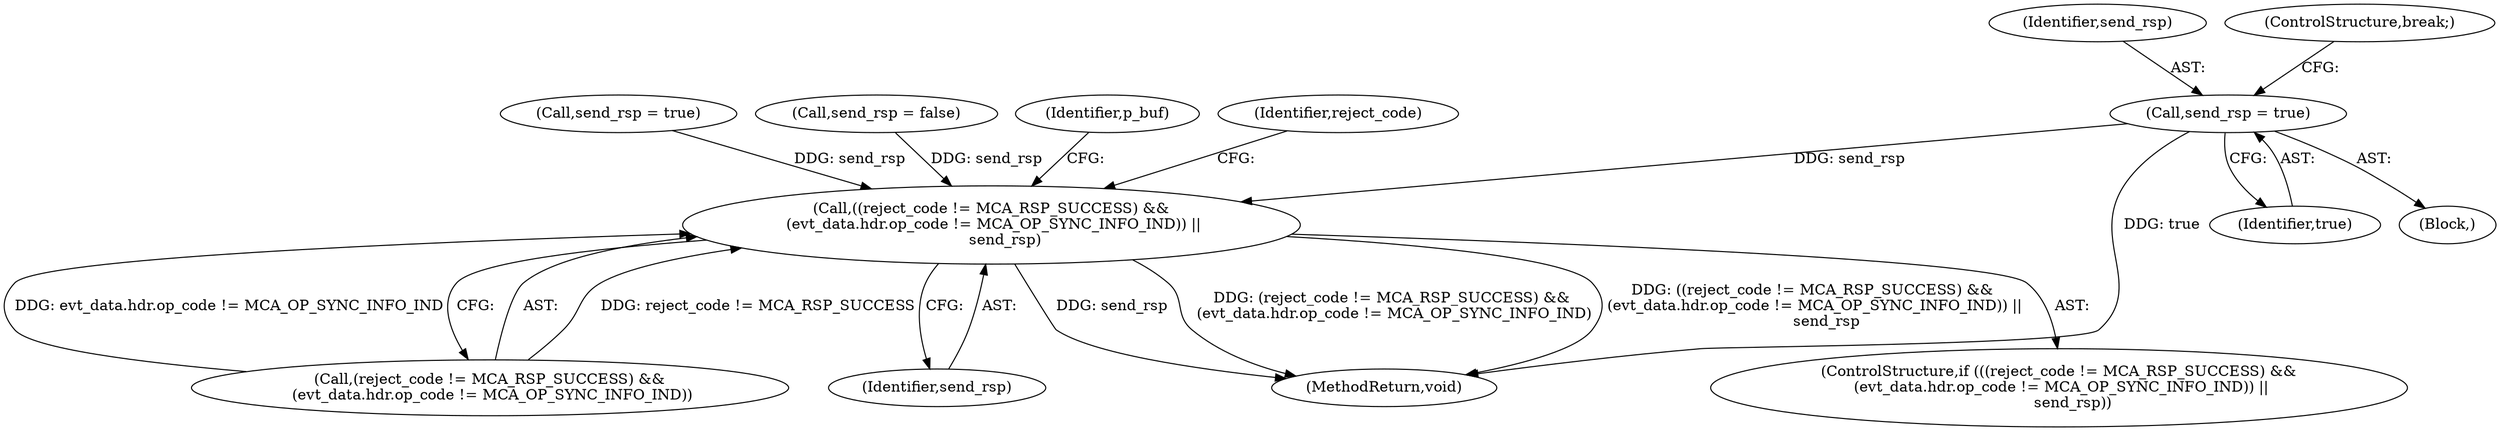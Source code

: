 digraph "0_Android_5216e6120160b28d76e9ee4dff9995e772647511@API" {
"1000562" [label="(Call,send_rsp = true)"];
"1000567" [label="(Call,((reject_code != MCA_RSP_SUCCESS) &&\n (evt_data.hdr.op_code != MCA_OP_SYNC_INFO_IND)) ||\n      send_rsp)"];
"1000224" [label="(Call,send_rsp = true)"];
"1000579" [label="(Identifier,send_rsp)"];
"1000136" [label="(Call,send_rsp = false)"];
"1000564" [label="(Identifier,true)"];
"1000563" [label="(Identifier,send_rsp)"];
"1000565" [label="(ControlStructure,break;)"];
"1000568" [label="(Call,(reject_code != MCA_RSP_SUCCESS) &&\n (evt_data.hdr.op_code != MCA_OP_SYNC_INFO_IND))"];
"1000583" [label="(Identifier,p_buf)"];
"1000435" [label="(Block,)"];
"1000562" [label="(Call,send_rsp = true)"];
"1000693" [label="(Identifier,reject_code)"];
"1000741" [label="(MethodReturn,void)"];
"1000566" [label="(ControlStructure,if (((reject_code != MCA_RSP_SUCCESS) &&\n (evt_data.hdr.op_code != MCA_OP_SYNC_INFO_IND)) ||\n      send_rsp))"];
"1000567" [label="(Call,((reject_code != MCA_RSP_SUCCESS) &&\n (evt_data.hdr.op_code != MCA_OP_SYNC_INFO_IND)) ||\n      send_rsp)"];
"1000562" -> "1000435"  [label="AST: "];
"1000562" -> "1000564"  [label="CFG: "];
"1000563" -> "1000562"  [label="AST: "];
"1000564" -> "1000562"  [label="AST: "];
"1000565" -> "1000562"  [label="CFG: "];
"1000562" -> "1000741"  [label="DDG: true"];
"1000562" -> "1000567"  [label="DDG: send_rsp"];
"1000567" -> "1000566"  [label="AST: "];
"1000567" -> "1000568"  [label="CFG: "];
"1000567" -> "1000579"  [label="CFG: "];
"1000568" -> "1000567"  [label="AST: "];
"1000579" -> "1000567"  [label="AST: "];
"1000583" -> "1000567"  [label="CFG: "];
"1000693" -> "1000567"  [label="CFG: "];
"1000567" -> "1000741"  [label="DDG: send_rsp"];
"1000567" -> "1000741"  [label="DDG: (reject_code != MCA_RSP_SUCCESS) &&\n (evt_data.hdr.op_code != MCA_OP_SYNC_INFO_IND)"];
"1000567" -> "1000741"  [label="DDG: ((reject_code != MCA_RSP_SUCCESS) &&\n (evt_data.hdr.op_code != MCA_OP_SYNC_INFO_IND)) ||\n      send_rsp"];
"1000568" -> "1000567"  [label="DDG: reject_code != MCA_RSP_SUCCESS"];
"1000568" -> "1000567"  [label="DDG: evt_data.hdr.op_code != MCA_OP_SYNC_INFO_IND"];
"1000224" -> "1000567"  [label="DDG: send_rsp"];
"1000136" -> "1000567"  [label="DDG: send_rsp"];
}
